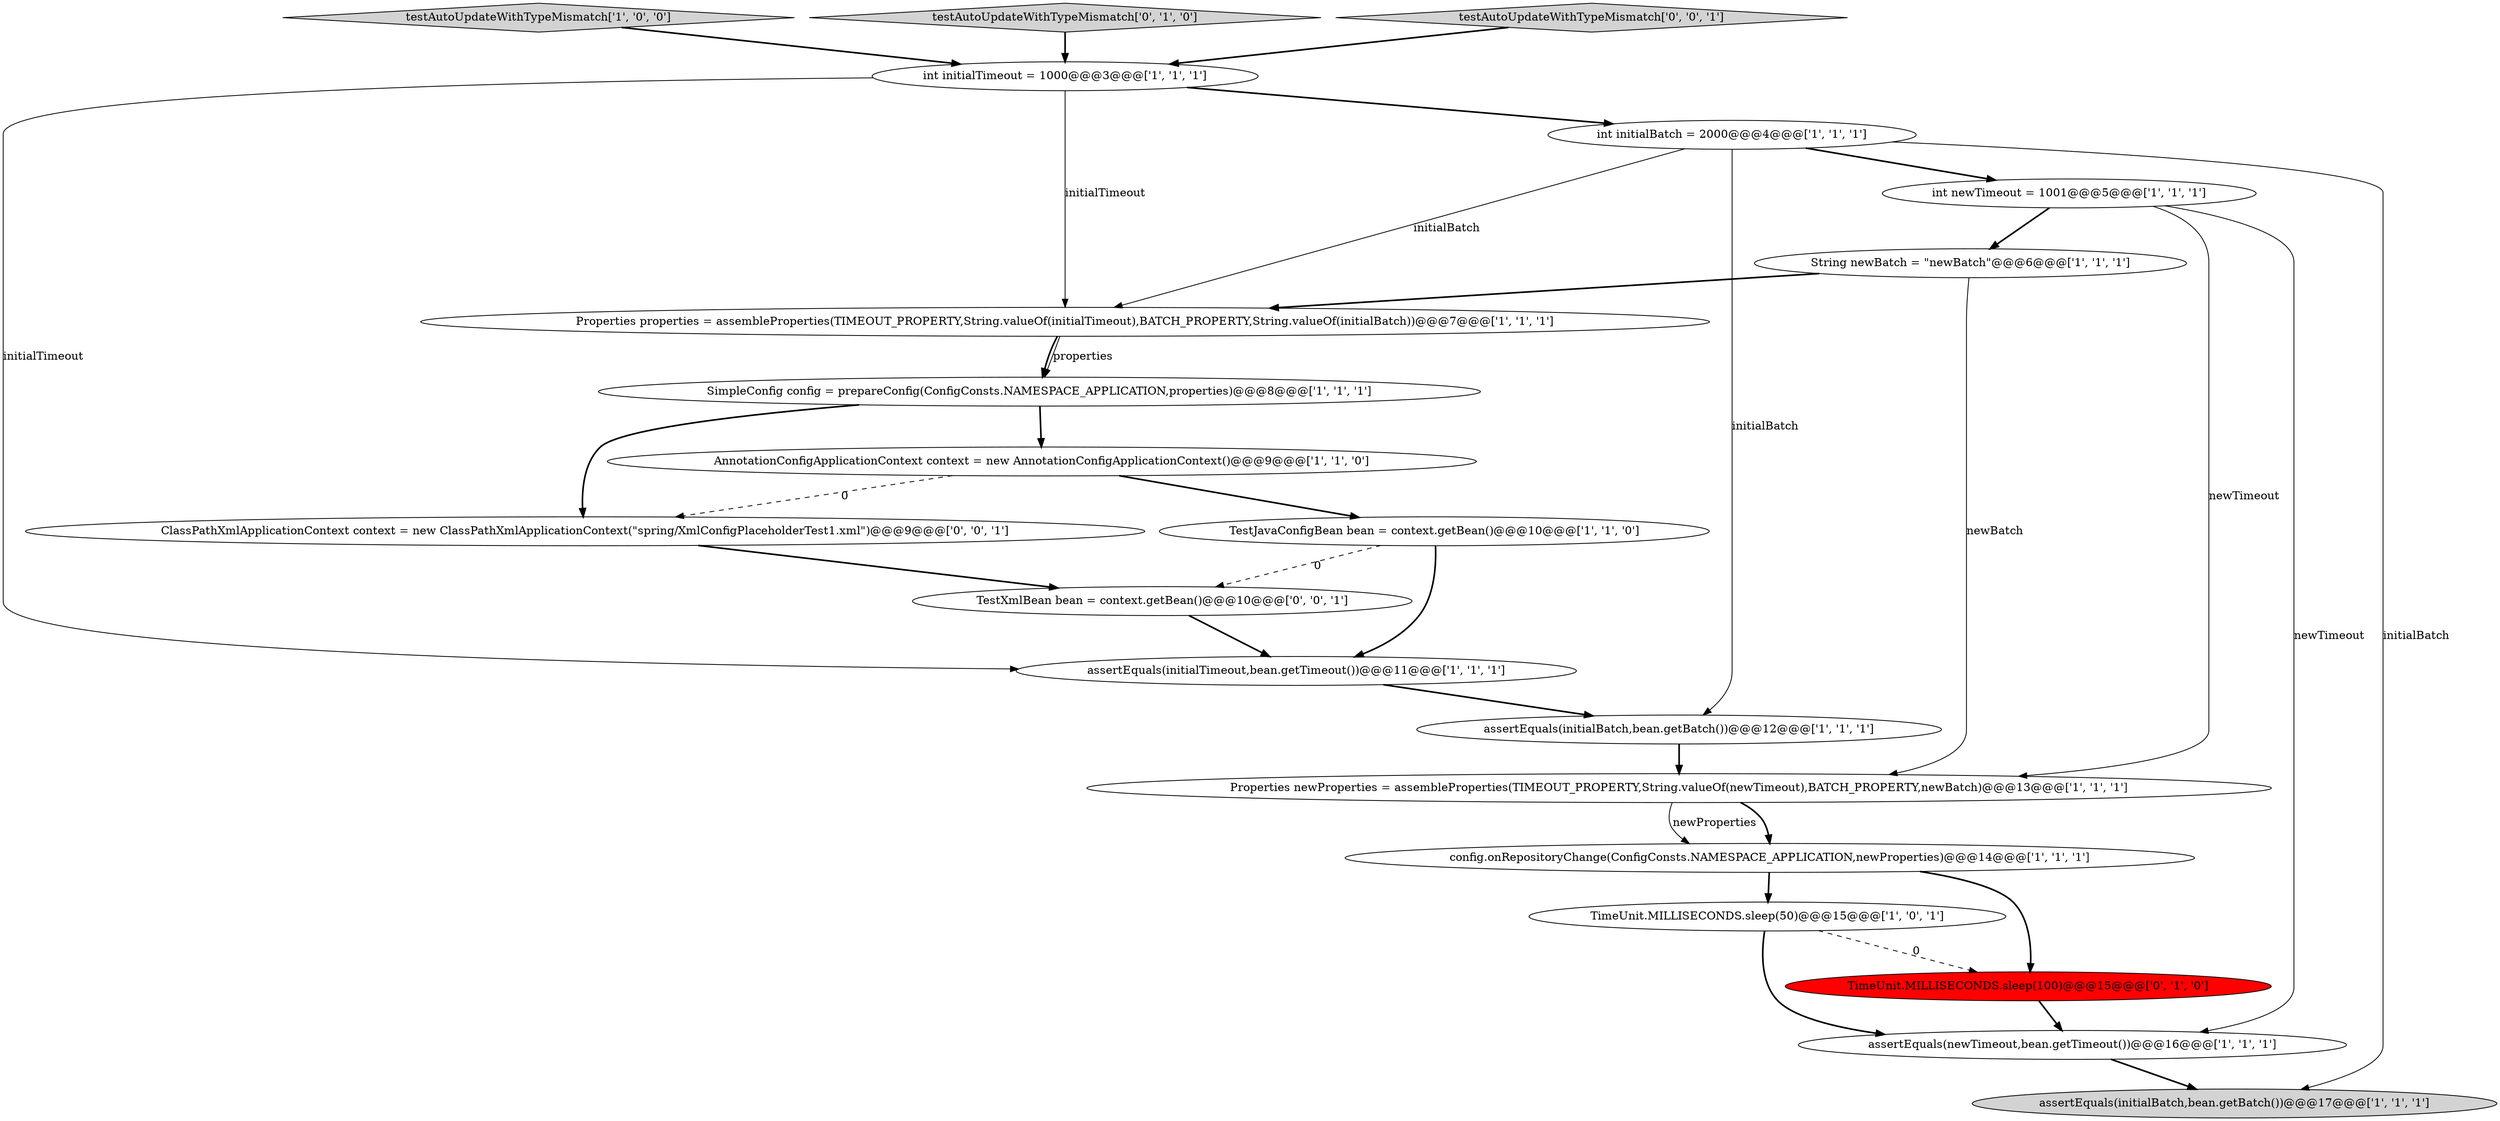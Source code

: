 digraph {
2 [style = filled, label = "assertEquals(initialBatch,bean.getBatch())@@@17@@@['1', '1', '1']", fillcolor = lightgray, shape = ellipse image = "AAA0AAABBB1BBB"];
15 [style = filled, label = "String newBatch = \"newBatch\"@@@6@@@['1', '1', '1']", fillcolor = white, shape = ellipse image = "AAA0AAABBB1BBB"];
13 [style = filled, label = "TimeUnit.MILLISECONDS.sleep(50)@@@15@@@['1', '0', '1']", fillcolor = white, shape = ellipse image = "AAA0AAABBB1BBB"];
6 [style = filled, label = "AnnotationConfigApplicationContext context = new AnnotationConfigApplicationContext()@@@9@@@['1', '1', '0']", fillcolor = white, shape = ellipse image = "AAA0AAABBB1BBB"];
4 [style = filled, label = "assertEquals(newTimeout,bean.getTimeout())@@@16@@@['1', '1', '1']", fillcolor = white, shape = ellipse image = "AAA0AAABBB1BBB"];
12 [style = filled, label = "assertEquals(initialTimeout,bean.getTimeout())@@@11@@@['1', '1', '1']", fillcolor = white, shape = ellipse image = "AAA0AAABBB1BBB"];
1 [style = filled, label = "assertEquals(initialBatch,bean.getBatch())@@@12@@@['1', '1', '1']", fillcolor = white, shape = ellipse image = "AAA0AAABBB1BBB"];
5 [style = filled, label = "Properties properties = assembleProperties(TIMEOUT_PROPERTY,String.valueOf(initialTimeout),BATCH_PROPERTY,String.valueOf(initialBatch))@@@7@@@['1', '1', '1']", fillcolor = white, shape = ellipse image = "AAA0AAABBB1BBB"];
7 [style = filled, label = "int newTimeout = 1001@@@5@@@['1', '1', '1']", fillcolor = white, shape = ellipse image = "AAA0AAABBB1BBB"];
16 [style = filled, label = "TimeUnit.MILLISECONDS.sleep(100)@@@15@@@['0', '1', '0']", fillcolor = red, shape = ellipse image = "AAA1AAABBB2BBB"];
3 [style = filled, label = "int initialTimeout = 1000@@@3@@@['1', '1', '1']", fillcolor = white, shape = ellipse image = "AAA0AAABBB1BBB"];
0 [style = filled, label = "SimpleConfig config = prepareConfig(ConfigConsts.NAMESPACE_APPLICATION,properties)@@@8@@@['1', '1', '1']", fillcolor = white, shape = ellipse image = "AAA0AAABBB1BBB"];
18 [style = filled, label = "TestXmlBean bean = context.getBean()@@@10@@@['0', '0', '1']", fillcolor = white, shape = ellipse image = "AAA0AAABBB3BBB"];
9 [style = filled, label = "config.onRepositoryChange(ConfigConsts.NAMESPACE_APPLICATION,newProperties)@@@14@@@['1', '1', '1']", fillcolor = white, shape = ellipse image = "AAA0AAABBB1BBB"];
14 [style = filled, label = "testAutoUpdateWithTypeMismatch['1', '0', '0']", fillcolor = lightgray, shape = diamond image = "AAA0AAABBB1BBB"];
10 [style = filled, label = "TestJavaConfigBean bean = context.getBean()@@@10@@@['1', '1', '0']", fillcolor = white, shape = ellipse image = "AAA0AAABBB1BBB"];
17 [style = filled, label = "testAutoUpdateWithTypeMismatch['0', '1', '0']", fillcolor = lightgray, shape = diamond image = "AAA0AAABBB2BBB"];
20 [style = filled, label = "ClassPathXmlApplicationContext context = new ClassPathXmlApplicationContext(\"spring/XmlConfigPlaceholderTest1.xml\")@@@9@@@['0', '0', '1']", fillcolor = white, shape = ellipse image = "AAA0AAABBB3BBB"];
8 [style = filled, label = "int initialBatch = 2000@@@4@@@['1', '1', '1']", fillcolor = white, shape = ellipse image = "AAA0AAABBB1BBB"];
19 [style = filled, label = "testAutoUpdateWithTypeMismatch['0', '0', '1']", fillcolor = lightgray, shape = diamond image = "AAA0AAABBB3BBB"];
11 [style = filled, label = "Properties newProperties = assembleProperties(TIMEOUT_PROPERTY,String.valueOf(newTimeout),BATCH_PROPERTY,newBatch)@@@13@@@['1', '1', '1']", fillcolor = white, shape = ellipse image = "AAA0AAABBB1BBB"];
14->3 [style = bold, label=""];
3->5 [style = solid, label="initialTimeout"];
0->6 [style = bold, label=""];
6->20 [style = dashed, label="0"];
8->2 [style = solid, label="initialBatch"];
7->4 [style = solid, label="newTimeout"];
8->5 [style = solid, label="initialBatch"];
18->12 [style = bold, label=""];
5->0 [style = solid, label="properties"];
4->2 [style = bold, label=""];
11->9 [style = bold, label=""];
12->1 [style = bold, label=""];
9->16 [style = bold, label=""];
15->5 [style = bold, label=""];
8->7 [style = bold, label=""];
1->11 [style = bold, label=""];
11->9 [style = solid, label="newProperties"];
20->18 [style = bold, label=""];
5->0 [style = bold, label=""];
10->12 [style = bold, label=""];
3->8 [style = bold, label=""];
6->10 [style = bold, label=""];
13->16 [style = dashed, label="0"];
17->3 [style = bold, label=""];
7->15 [style = bold, label=""];
0->20 [style = bold, label=""];
16->4 [style = bold, label=""];
7->11 [style = solid, label="newTimeout"];
15->11 [style = solid, label="newBatch"];
19->3 [style = bold, label=""];
3->12 [style = solid, label="initialTimeout"];
10->18 [style = dashed, label="0"];
8->1 [style = solid, label="initialBatch"];
9->13 [style = bold, label=""];
13->4 [style = bold, label=""];
}
